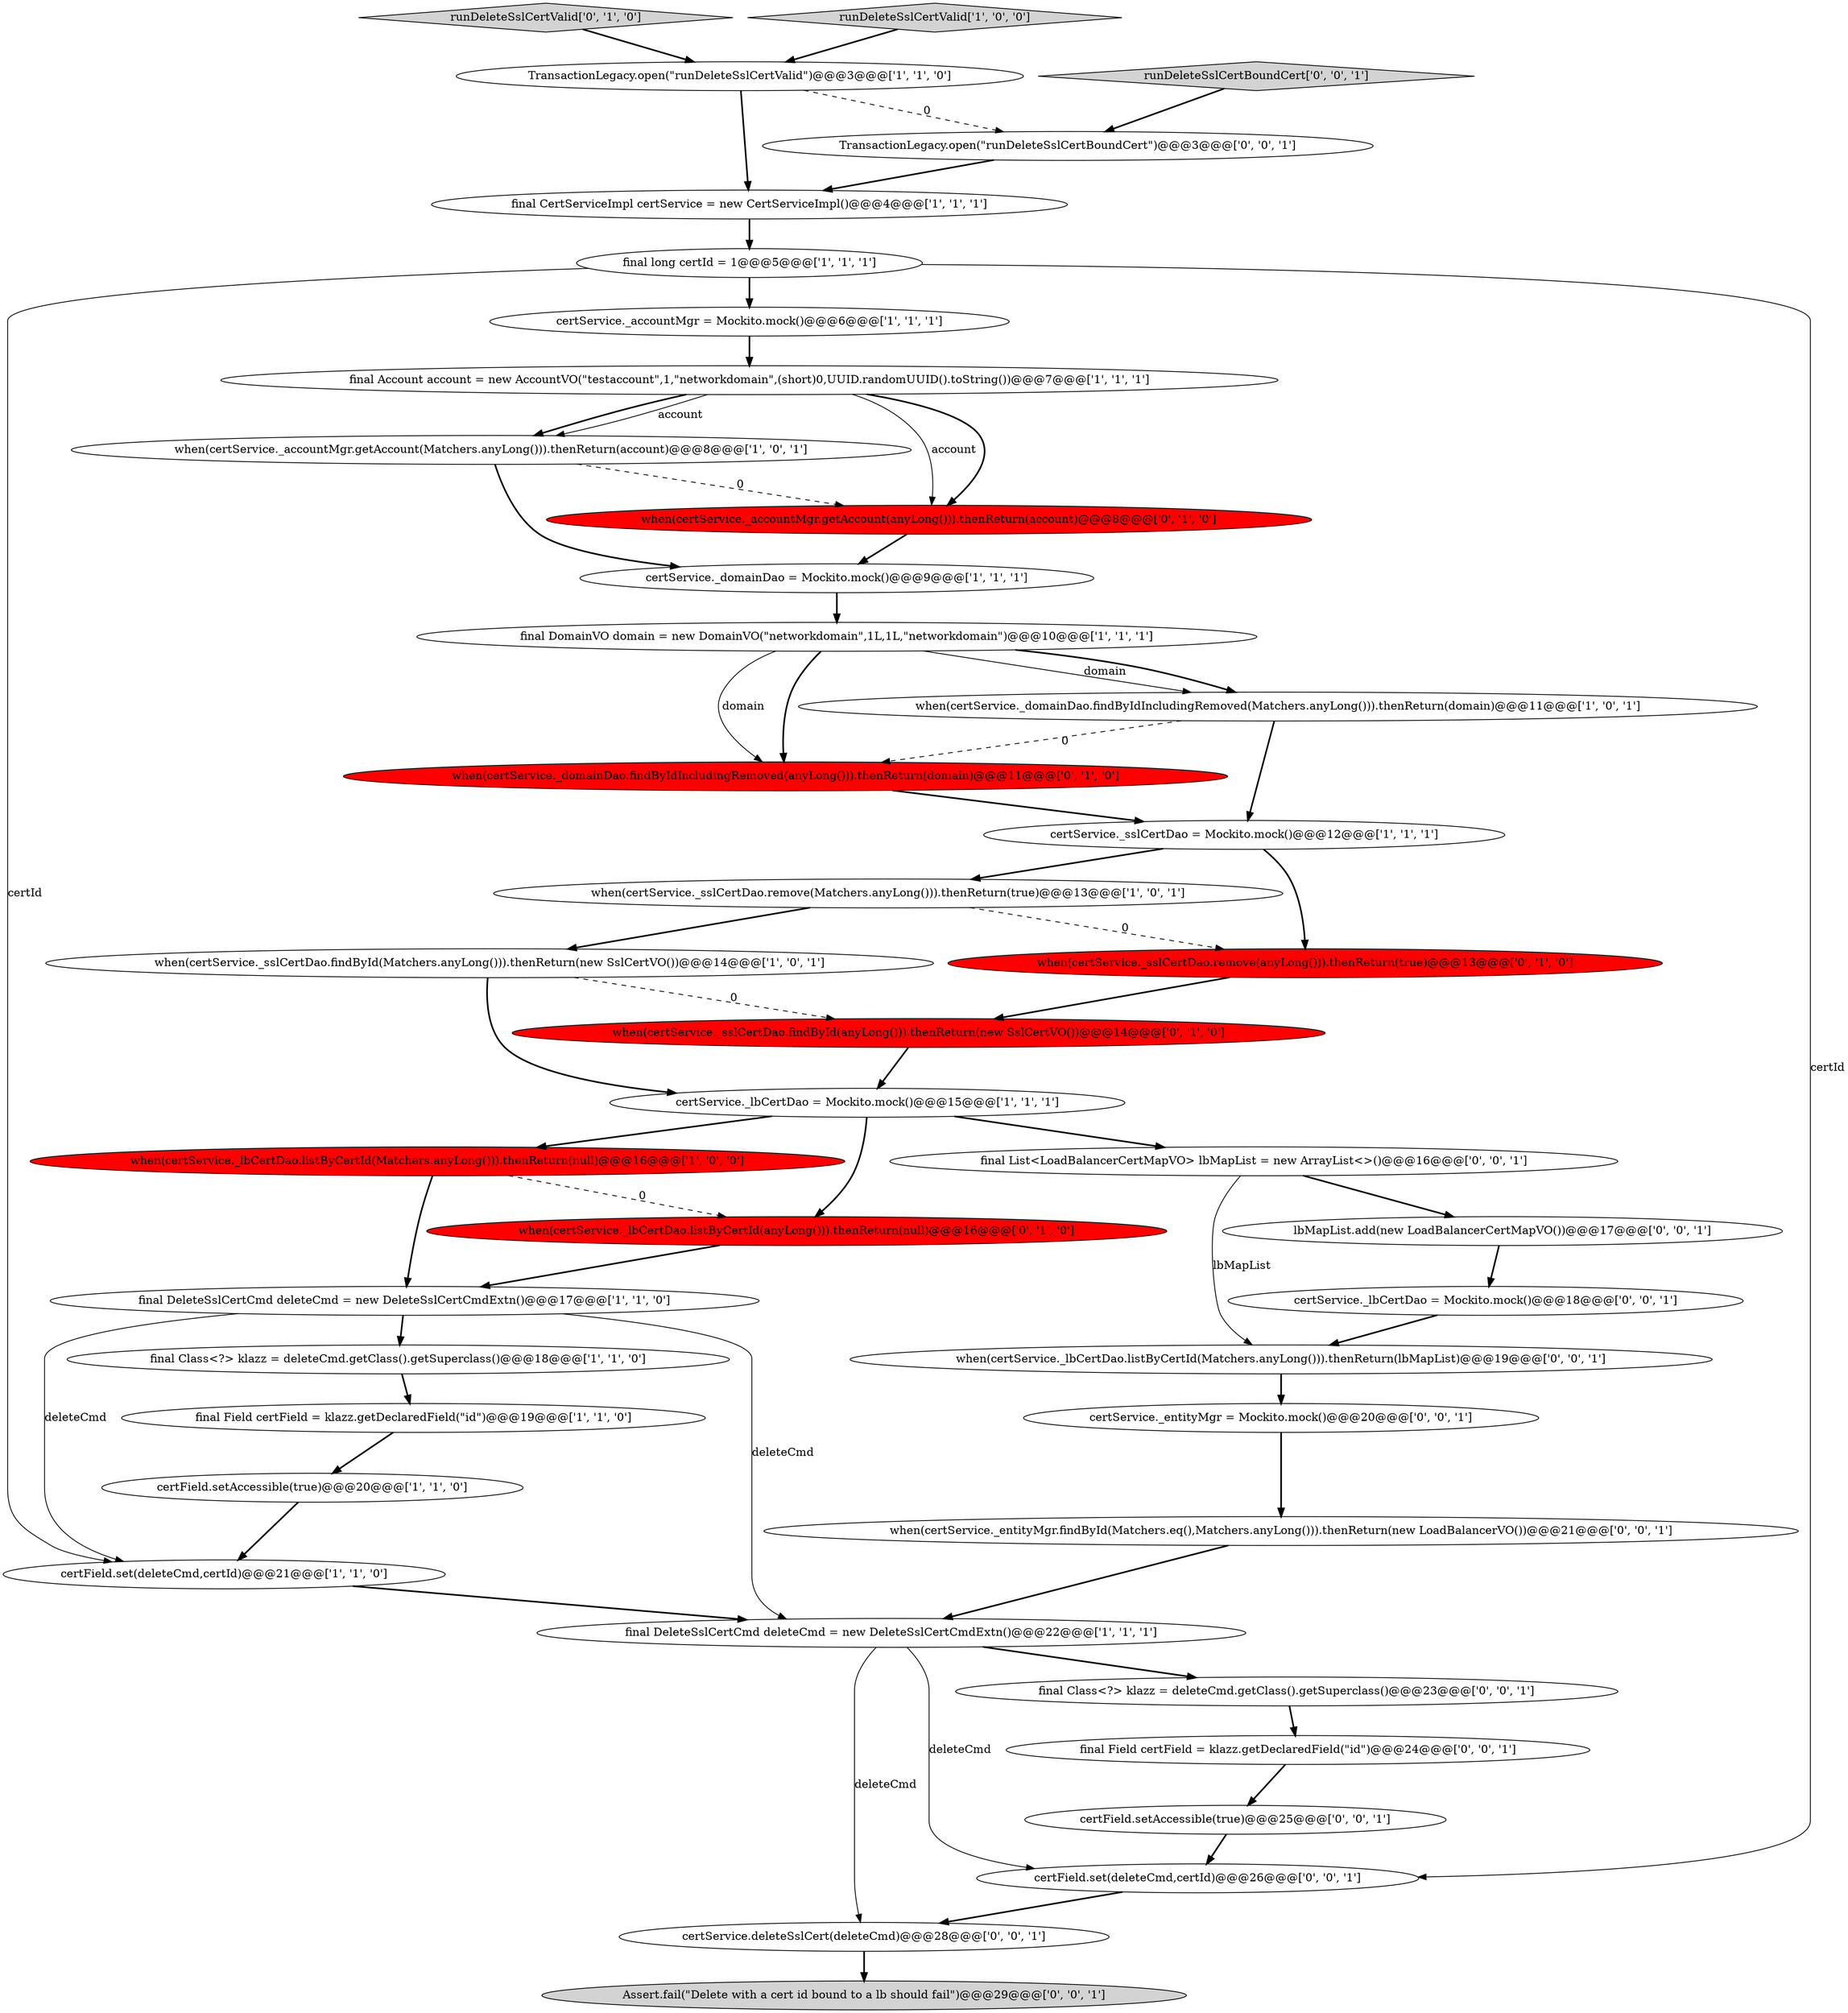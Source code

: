 digraph {
20 [style = filled, label = "final DeleteSslCertCmd deleteCmd = new DeleteSslCertCmdExtn()@@@22@@@['1', '1', '1']", fillcolor = white, shape = ellipse image = "AAA0AAABBB1BBB"];
21 [style = filled, label = "runDeleteSslCertValid['0', '1', '0']", fillcolor = lightgray, shape = diamond image = "AAA0AAABBB2BBB"];
30 [style = filled, label = "lbMapList.add(new LoadBalancerCertMapVO())@@@17@@@['0', '0', '1']", fillcolor = white, shape = ellipse image = "AAA0AAABBB3BBB"];
29 [style = filled, label = "certService.deleteSslCert(deleteCmd)@@@28@@@['0', '0', '1']", fillcolor = white, shape = ellipse image = "AAA0AAABBB3BBB"];
12 [style = filled, label = "TransactionLegacy.open(\"runDeleteSslCertValid\")@@@3@@@['1', '1', '0']", fillcolor = white, shape = ellipse image = "AAA0AAABBB1BBB"];
0 [style = filled, label = "when(certService._lbCertDao.listByCertId(Matchers.anyLong())).thenReturn(null)@@@16@@@['1', '0', '0']", fillcolor = red, shape = ellipse image = "AAA1AAABBB1BBB"];
32 [style = filled, label = "certService._entityMgr = Mockito.mock()@@@20@@@['0', '0', '1']", fillcolor = white, shape = ellipse image = "AAA0AAABBB3BBB"];
33 [style = filled, label = "Assert.fail(\"Delete with a cert id bound to a lb should fail\")@@@29@@@['0', '0', '1']", fillcolor = lightgray, shape = ellipse image = "AAA0AAABBB3BBB"];
7 [style = filled, label = "certService._domainDao = Mockito.mock()@@@9@@@['1', '1', '1']", fillcolor = white, shape = ellipse image = "AAA0AAABBB1BBB"];
2 [style = filled, label = "final long certId = 1@@@5@@@['1', '1', '1']", fillcolor = white, shape = ellipse image = "AAA0AAABBB1BBB"];
9 [style = filled, label = "final Field certField = klazz.getDeclaredField(\"id\")@@@19@@@['1', '1', '0']", fillcolor = white, shape = ellipse image = "AAA0AAABBB1BBB"];
23 [style = filled, label = "when(certService._sslCertDao.findById(anyLong())).thenReturn(new SslCertVO())@@@14@@@['0', '1', '0']", fillcolor = red, shape = ellipse image = "AAA1AAABBB2BBB"];
17 [style = filled, label = "certService._sslCertDao = Mockito.mock()@@@12@@@['1', '1', '1']", fillcolor = white, shape = ellipse image = "AAA0AAABBB1BBB"];
5 [style = filled, label = "final DeleteSslCertCmd deleteCmd = new DeleteSslCertCmdExtn()@@@17@@@['1', '1', '0']", fillcolor = white, shape = ellipse image = "AAA0AAABBB1BBB"];
25 [style = filled, label = "when(certService._accountMgr.getAccount(anyLong())).thenReturn(account)@@@8@@@['0', '1', '0']", fillcolor = red, shape = ellipse image = "AAA1AAABBB2BBB"];
10 [style = filled, label = "final Account account = new AccountVO(\"testaccount\",1,\"networkdomain\",(short)0,UUID.randomUUID().toString())@@@7@@@['1', '1', '1']", fillcolor = white, shape = ellipse image = "AAA0AAABBB1BBB"];
4 [style = filled, label = "certField.set(deleteCmd,certId)@@@21@@@['1', '1', '0']", fillcolor = white, shape = ellipse image = "AAA0AAABBB1BBB"];
6 [style = filled, label = "certField.setAccessible(true)@@@20@@@['1', '1', '0']", fillcolor = white, shape = ellipse image = "AAA0AAABBB1BBB"];
31 [style = filled, label = "final Class<?> klazz = deleteCmd.getClass().getSuperclass()@@@23@@@['0', '0', '1']", fillcolor = white, shape = ellipse image = "AAA0AAABBB3BBB"];
3 [style = filled, label = "when(certService._sslCertDao.remove(Matchers.anyLong())).thenReturn(true)@@@13@@@['1', '0', '1']", fillcolor = white, shape = ellipse image = "AAA0AAABBB1BBB"];
26 [style = filled, label = "when(certService._lbCertDao.listByCertId(anyLong())).thenReturn(null)@@@16@@@['0', '1', '0']", fillcolor = red, shape = ellipse image = "AAA1AAABBB2BBB"];
15 [style = filled, label = "when(certService._accountMgr.getAccount(Matchers.anyLong())).thenReturn(account)@@@8@@@['1', '0', '1']", fillcolor = white, shape = ellipse image = "AAA0AAABBB1BBB"];
34 [style = filled, label = "certService._lbCertDao = Mockito.mock()@@@18@@@['0', '0', '1']", fillcolor = white, shape = ellipse image = "AAA0AAABBB3BBB"];
27 [style = filled, label = "TransactionLegacy.open(\"runDeleteSslCertBoundCert\")@@@3@@@['0', '0', '1']", fillcolor = white, shape = ellipse image = "AAA0AAABBB3BBB"];
13 [style = filled, label = "certService._accountMgr = Mockito.mock()@@@6@@@['1', '1', '1']", fillcolor = white, shape = ellipse image = "AAA0AAABBB1BBB"];
16 [style = filled, label = "when(certService._sslCertDao.findById(Matchers.anyLong())).thenReturn(new SslCertVO())@@@14@@@['1', '0', '1']", fillcolor = white, shape = ellipse image = "AAA0AAABBB1BBB"];
8 [style = filled, label = "when(certService._domainDao.findByIdIncludingRemoved(Matchers.anyLong())).thenReturn(domain)@@@11@@@['1', '0', '1']", fillcolor = white, shape = ellipse image = "AAA0AAABBB1BBB"];
37 [style = filled, label = "certField.setAccessible(true)@@@25@@@['0', '0', '1']", fillcolor = white, shape = ellipse image = "AAA0AAABBB3BBB"];
11 [style = filled, label = "final DomainVO domain = new DomainVO(\"networkdomain\",1L,1L,\"networkdomain\")@@@10@@@['1', '1', '1']", fillcolor = white, shape = ellipse image = "AAA0AAABBB1BBB"];
14 [style = filled, label = "certService._lbCertDao = Mockito.mock()@@@15@@@['1', '1', '1']", fillcolor = white, shape = ellipse image = "AAA0AAABBB1BBB"];
38 [style = filled, label = "runDeleteSslCertBoundCert['0', '0', '1']", fillcolor = lightgray, shape = diamond image = "AAA0AAABBB3BBB"];
39 [style = filled, label = "when(certService._lbCertDao.listByCertId(Matchers.anyLong())).thenReturn(lbMapList)@@@19@@@['0', '0', '1']", fillcolor = white, shape = ellipse image = "AAA0AAABBB3BBB"];
24 [style = filled, label = "when(certService._sslCertDao.remove(anyLong())).thenReturn(true)@@@13@@@['0', '1', '0']", fillcolor = red, shape = ellipse image = "AAA1AAABBB2BBB"];
40 [style = filled, label = "final Field certField = klazz.getDeclaredField(\"id\")@@@24@@@['0', '0', '1']", fillcolor = white, shape = ellipse image = "AAA0AAABBB3BBB"];
18 [style = filled, label = "runDeleteSslCertValid['1', '0', '0']", fillcolor = lightgray, shape = diamond image = "AAA0AAABBB1BBB"];
1 [style = filled, label = "final CertServiceImpl certService = new CertServiceImpl()@@@4@@@['1', '1', '1']", fillcolor = white, shape = ellipse image = "AAA0AAABBB1BBB"];
28 [style = filled, label = "certField.set(deleteCmd,certId)@@@26@@@['0', '0', '1']", fillcolor = white, shape = ellipse image = "AAA0AAABBB3BBB"];
19 [style = filled, label = "final Class<?> klazz = deleteCmd.getClass().getSuperclass()@@@18@@@['1', '1', '0']", fillcolor = white, shape = ellipse image = "AAA0AAABBB1BBB"];
36 [style = filled, label = "when(certService._entityMgr.findById(Matchers.eq(),Matchers.anyLong())).thenReturn(new LoadBalancerVO())@@@21@@@['0', '0', '1']", fillcolor = white, shape = ellipse image = "AAA0AAABBB3BBB"];
22 [style = filled, label = "when(certService._domainDao.findByIdIncludingRemoved(anyLong())).thenReturn(domain)@@@11@@@['0', '1', '0']", fillcolor = red, shape = ellipse image = "AAA1AAABBB2BBB"];
35 [style = filled, label = "final List<LoadBalancerCertMapVO> lbMapList = new ArrayList<>()@@@16@@@['0', '0', '1']", fillcolor = white, shape = ellipse image = "AAA0AAABBB3BBB"];
13->10 [style = bold, label=""];
28->29 [style = bold, label=""];
27->1 [style = bold, label=""];
7->11 [style = bold, label=""];
11->8 [style = solid, label="domain"];
37->28 [style = bold, label=""];
10->15 [style = bold, label=""];
15->7 [style = bold, label=""];
20->29 [style = solid, label="deleteCmd"];
14->35 [style = bold, label=""];
26->5 [style = bold, label=""];
3->24 [style = dashed, label="0"];
18->12 [style = bold, label=""];
10->25 [style = solid, label="account"];
38->27 [style = bold, label=""];
20->28 [style = solid, label="deleteCmd"];
16->23 [style = dashed, label="0"];
30->34 [style = bold, label=""];
20->31 [style = bold, label=""];
0->26 [style = dashed, label="0"];
3->16 [style = bold, label=""];
12->1 [style = bold, label=""];
25->7 [style = bold, label=""];
36->20 [style = bold, label=""];
9->6 [style = bold, label=""];
2->13 [style = bold, label=""];
21->12 [style = bold, label=""];
23->14 [style = bold, label=""];
8->17 [style = bold, label=""];
5->19 [style = bold, label=""];
14->26 [style = bold, label=""];
6->4 [style = bold, label=""];
2->4 [style = solid, label="certId"];
5->20 [style = solid, label="deleteCmd"];
15->25 [style = dashed, label="0"];
17->24 [style = bold, label=""];
29->33 [style = bold, label=""];
2->28 [style = solid, label="certId"];
8->22 [style = dashed, label="0"];
11->22 [style = solid, label="domain"];
14->0 [style = bold, label=""];
35->39 [style = solid, label="lbMapList"];
19->9 [style = bold, label=""];
10->25 [style = bold, label=""];
39->32 [style = bold, label=""];
34->39 [style = bold, label=""];
5->4 [style = solid, label="deleteCmd"];
4->20 [style = bold, label=""];
12->27 [style = dashed, label="0"];
17->3 [style = bold, label=""];
11->22 [style = bold, label=""];
22->17 [style = bold, label=""];
32->36 [style = bold, label=""];
11->8 [style = bold, label=""];
16->14 [style = bold, label=""];
31->40 [style = bold, label=""];
10->15 [style = solid, label="account"];
1->2 [style = bold, label=""];
35->30 [style = bold, label=""];
40->37 [style = bold, label=""];
0->5 [style = bold, label=""];
24->23 [style = bold, label=""];
}
